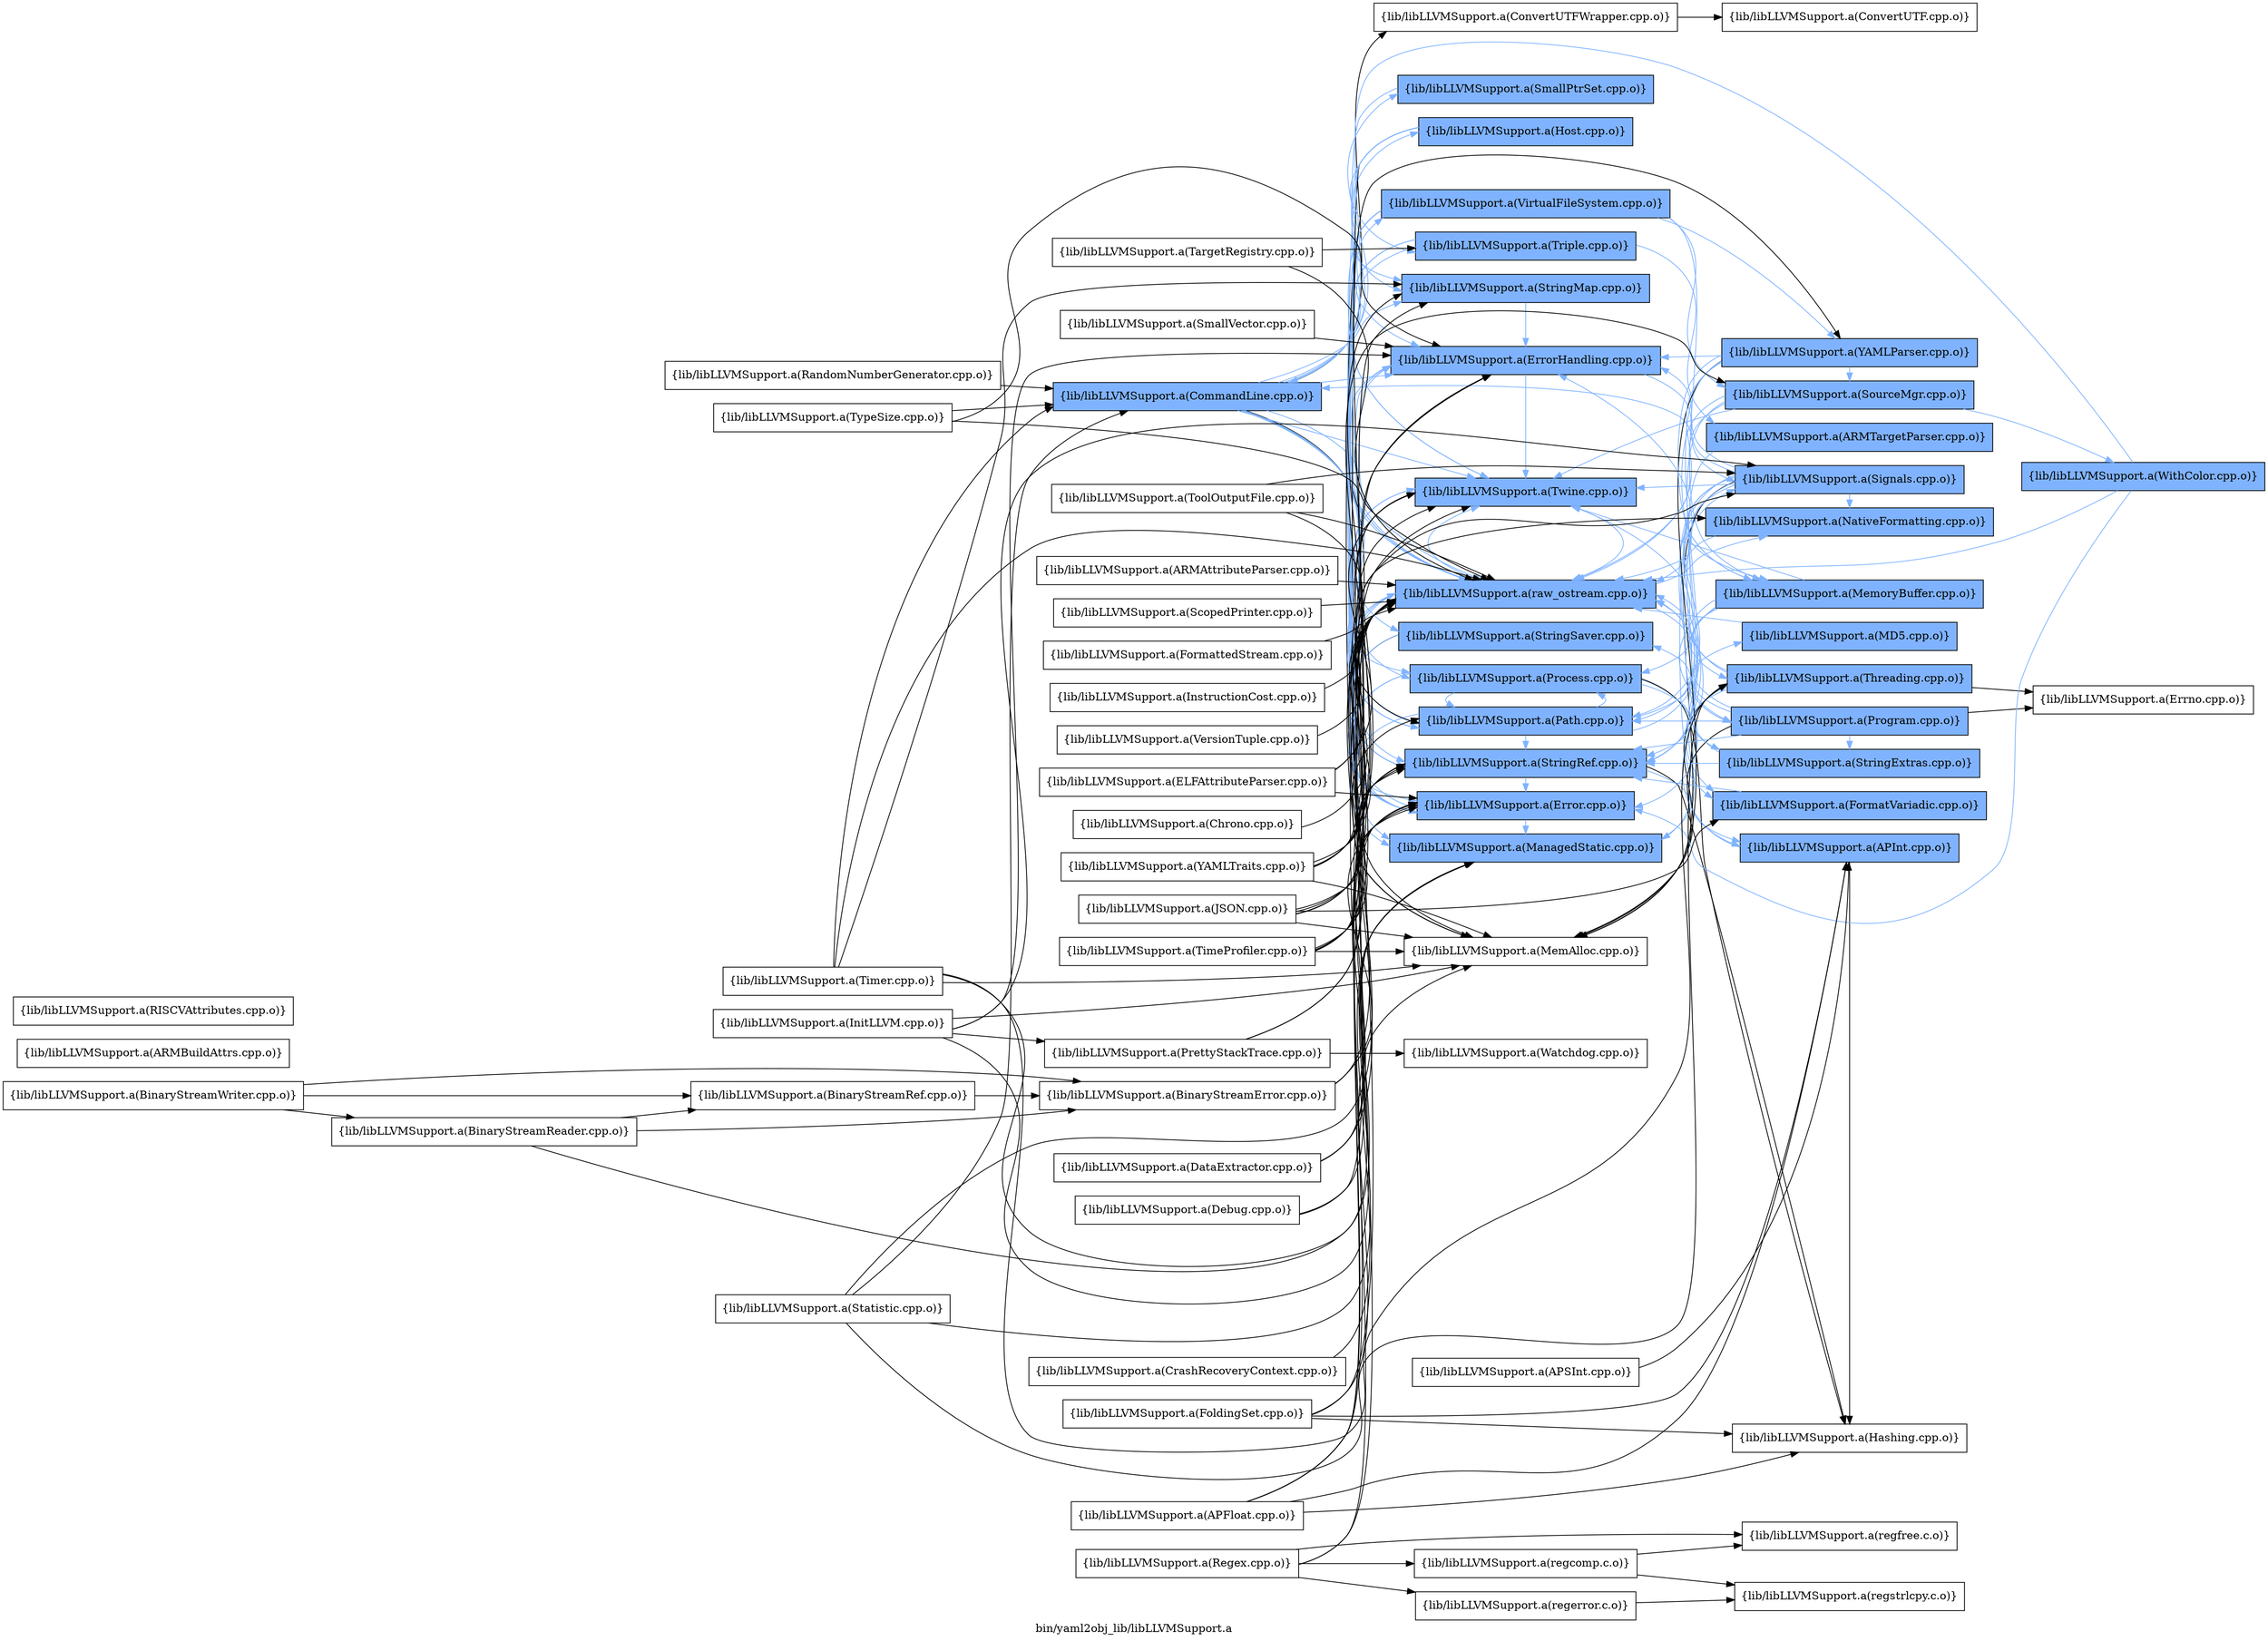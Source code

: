 digraph "bin/yaml2obj_lib/libLLVMSupport.a" {
	label="bin/yaml2obj_lib/libLLVMSupport.a";
	rankdir=LR;
	{ rank=same; Node0x564099f29f48;  }
	{ rank=same; Node0x564099f29bd8; Node0x564099f2b4d8; Node0x564099f2b2a8; Node0x564099f2dd78; Node0x564099f2fbc8; Node0x564099f2e8b8; Node0x564099f31e78; Node0x564099f327d8; Node0x564099f32fa8; Node0x564099f31978; Node0x564099f2de68; Node0x564099f2d5f8; Node0x564099f2e6d8; Node0x564099f2f128; Node0x564099f2d5a8; Node0x564099f2d9b8;  }
	{ rank=same; Node0x564099f2acb8; Node0x564099f2af88; Node0x564099f32c88; Node0x564099f2cfb8; Node0x564099f2d328; Node0x564099f2d1e8; Node0x564099f30348; Node0x564099f2bb18; Node0x564099f2fe98; Node0x564099f2e138; Node0x564099f2ee58; Node0x564099f2aad8; Node0x564099f2dd28; Node0x564099f2ca68;  }
	{ rank=same; Node0x564099f29f48;  }
	{ rank=same; Node0x564099f29bd8; Node0x564099f2b4d8; Node0x564099f2b2a8; Node0x564099f2dd78; Node0x564099f2fbc8; Node0x564099f2e8b8; Node0x564099f31e78; Node0x564099f327d8; Node0x564099f32fa8; Node0x564099f31978; Node0x564099f2de68; Node0x564099f2d5f8; Node0x564099f2e6d8; Node0x564099f2f128; Node0x564099f2d5a8; Node0x564099f2d9b8;  }
	{ rank=same; Node0x564099f2acb8; Node0x564099f2af88; Node0x564099f32c88; Node0x564099f2cfb8; Node0x564099f2d328; Node0x564099f2d1e8; Node0x564099f30348; Node0x564099f2bb18; Node0x564099f2fe98; Node0x564099f2e138; Node0x564099f2ee58; Node0x564099f2aad8; Node0x564099f2dd28; Node0x564099f2ca68;  }

	Node0x564099f29f48 [shape=record,shape=box,group=1,style=filled,fillcolor="0.600000 0.5 1",label="{lib/libLLVMSupport.a(CommandLine.cpp.o)}"];
	Node0x564099f29f48 -> Node0x564099f29bd8;
	Node0x564099f29f48 -> Node0x564099f2b4d8[color="0.600000 0.5 1"];
	Node0x564099f29f48 -> Node0x564099f2b2a8[color="0.600000 0.5 1"];
	Node0x564099f29f48 -> Node0x564099f2dd78[color="0.600000 0.5 1"];
	Node0x564099f29f48 -> Node0x564099f2fbc8;
	Node0x564099f29f48 -> Node0x564099f2e8b8[color="0.600000 0.5 1"];
	Node0x564099f29f48 -> Node0x564099f31e78[color="0.600000 0.5 1"];
	Node0x564099f29f48 -> Node0x564099f327d8[color="0.600000 0.5 1"];
	Node0x564099f29f48 -> Node0x564099f32fa8[color="0.600000 0.5 1"];
	Node0x564099f29f48 -> Node0x564099f31978[color="0.600000 0.5 1"];
	Node0x564099f29f48 -> Node0x564099f2de68[color="0.600000 0.5 1"];
	Node0x564099f29f48 -> Node0x564099f2d5f8[color="0.600000 0.5 1"];
	Node0x564099f29f48 -> Node0x564099f2e6d8[color="0.600000 0.5 1"];
	Node0x564099f29f48 -> Node0x564099f2f128[color="0.600000 0.5 1"];
	Node0x564099f29f48 -> Node0x564099f2d5a8[color="0.600000 0.5 1"];
	Node0x564099f29f48 -> Node0x564099f2d9b8[color="0.600000 0.5 1"];
	Node0x564099f2d058 [shape=record,shape=box,group=0,label="{lib/libLLVMSupport.a(InitLLVM.cpp.o)}"];
	Node0x564099f2d058 -> Node0x564099f2b2a8;
	Node0x564099f2d058 -> Node0x564099f2dd78;
	Node0x564099f2d058 -> Node0x564099f2fbc8;
	Node0x564099f2d058 -> Node0x564099f2e188;
	Node0x564099f2d058 -> Node0x564099f2af88;
	Node0x564099f2dd78 [shape=record,shape=box,group=1,style=filled,fillcolor="0.600000 0.5 1",label="{lib/libLLVMSupport.a(ManagedStatic.cpp.o)}"];
	Node0x564099f2dd78 -> Node0x564099f32c88[color="0.600000 0.5 1"];
	Node0x564099f2fbc8 [shape=record,shape=box,group=0,label="{lib/libLLVMSupport.a(MemAlloc.cpp.o)}"];
	Node0x564099f30348 [shape=record,shape=box,group=1,style=filled,fillcolor="0.600000 0.5 1",label="{lib/libLLVMSupport.a(MemoryBuffer.cpp.o)}"];
	Node0x564099f30348 -> Node0x564099f2b4d8[color="0.600000 0.5 1"];
	Node0x564099f30348 -> Node0x564099f2de68[color="0.600000 0.5 1"];
	Node0x564099f30348 -> Node0x564099f2d5a8[color="0.600000 0.5 1"];
	Node0x564099f30348 -> Node0x564099f2d9b8[color="0.600000 0.5 1"];
	Node0x564099f30348 -> Node0x564099f2aad8[color="0.600000 0.5 1"];
	Node0x564099f32fa8 [shape=record,shape=box,group=1,style=filled,fillcolor="0.600000 0.5 1",label="{lib/libLLVMSupport.a(StringRef.cpp.o)}"];
	Node0x564099f32fa8 -> Node0x564099f2cfb8[color="0.600000 0.5 1"];
	Node0x564099f32fa8 -> Node0x564099f2b4d8[color="0.600000 0.5 1"];
	Node0x564099f32fa8 -> Node0x564099f2d328;
	Node0x564099f316a8 [shape=record,shape=box,group=0,label="{lib/libLLVMSupport.a(ToolOutputFile.cpp.o)}"];
	Node0x564099f316a8 -> Node0x564099f2e6d8;
	Node0x564099f316a8 -> Node0x564099f2d5a8;
	Node0x564099f316a8 -> Node0x564099f2af88;
	Node0x564099f2de68 [shape=record,shape=box,group=1,style=filled,fillcolor="0.600000 0.5 1",label="{lib/libLLVMSupport.a(Twine.cpp.o)}"];
	Node0x564099f2de68 -> Node0x564099f2e6d8[color="0.600000 0.5 1"];
	Node0x564099f2c838 [shape=record,shape=box,group=1,style=filled,fillcolor="0.600000 0.5 1",label="{lib/libLLVMSupport.a(WithColor.cpp.o)}"];
	Node0x564099f2c838 -> Node0x564099f29f48[color="0.600000 0.5 1"];
	Node0x564099f2c838 -> Node0x564099f2b4d8[color="0.600000 0.5 1"];
	Node0x564099f2c838 -> Node0x564099f2e6d8[color="0.600000 0.5 1"];
	Node0x564099f2f948 [shape=record,shape=box,group=0,label="{lib/libLLVMSupport.a(YAMLTraits.cpp.o)}"];
	Node0x564099f2f948 -> Node0x564099f2b2a8;
	Node0x564099f2f948 -> Node0x564099f2fbc8;
	Node0x564099f2f948 -> Node0x564099f31e78;
	Node0x564099f2f948 -> Node0x564099f32fa8;
	Node0x564099f2f948 -> Node0x564099f2de68;
	Node0x564099f2f948 -> Node0x564099f2bb18;
	Node0x564099f2f948 -> Node0x564099f2fe98;
	Node0x564099f2f948 -> Node0x564099f2e6d8;
	Node0x564099f2e6d8 [shape=record,shape=box,group=1,style=filled,fillcolor="0.600000 0.5 1",label="{lib/libLLVMSupport.a(raw_ostream.cpp.o)}"];
	Node0x564099f2e6d8 -> Node0x564099f2b4d8[color="0.600000 0.5 1"];
	Node0x564099f2e6d8 -> Node0x564099f2b2a8[color="0.600000 0.5 1"];
	Node0x564099f2e6d8 -> Node0x564099f2de68[color="0.600000 0.5 1"];
	Node0x564099f2e6d8 -> Node0x564099f2e138[color="0.600000 0.5 1"];
	Node0x564099f2e6d8 -> Node0x564099f2ee58[color="0.600000 0.5 1"];
	Node0x564099f2e6d8 -> Node0x564099f2d5a8[color="0.600000 0.5 1"];
	Node0x564099f2e6d8 -> Node0x564099f2d9b8[color="0.600000 0.5 1"];
	Node0x564099f2e6d8 -> Node0x564099f2aad8[color="0.600000 0.5 1"];
	Node0x564099f2b4d8 [shape=record,shape=box,group=1,style=filled,fillcolor="0.600000 0.5 1",label="{lib/libLLVMSupport.a(Error.cpp.o)}"];
	Node0x564099f2b4d8 -> Node0x564099f2b2a8[color="0.600000 0.5 1"];
	Node0x564099f2b4d8 -> Node0x564099f2dd78[color="0.600000 0.5 1"];
	Node0x564099f2b4d8 -> Node0x564099f2de68[color="0.600000 0.5 1"];
	Node0x564099f2b4d8 -> Node0x564099f2e6d8[color="0.600000 0.5 1"];
	Node0x564099f31e78 [shape=record,shape=box,group=1,style=filled,fillcolor="0.600000 0.5 1",label="{lib/libLLVMSupport.a(StringMap.cpp.o)}"];
	Node0x564099f31e78 -> Node0x564099f2b2a8[color="0.600000 0.5 1"];
	Node0x564099f2bb68 [shape=record,shape=box,group=0,label="{lib/libLLVMSupport.a(BinaryStreamReader.cpp.o)}"];
	Node0x564099f2bb68 -> Node0x564099f2d6e8;
	Node0x564099f2bb68 -> Node0x564099f2bd98;
	Node0x564099f2bb68 -> Node0x564099f2b4d8;
	Node0x564099f297c8 [shape=record,shape=box,group=0,label="{lib/libLLVMSupport.a(BinaryStreamWriter.cpp.o)}"];
	Node0x564099f297c8 -> Node0x564099f2d6e8;
	Node0x564099f297c8 -> Node0x564099f2bb68;
	Node0x564099f297c8 -> Node0x564099f2bd98;
	Node0x564099f2bd98 [shape=record,shape=box,group=0,label="{lib/libLLVMSupport.a(BinaryStreamRef.cpp.o)}"];
	Node0x564099f2bd98 -> Node0x564099f2d6e8;
	Node0x564099f2d6e8 [shape=record,shape=box,group=0,label="{lib/libLLVMSupport.a(BinaryStreamError.cpp.o)}"];
	Node0x564099f2d6e8 -> Node0x564099f2b4d8;
	Node0x564099f2d6e8 -> Node0x564099f2e6d8;
	Node0x564099f2cfb8 [shape=record,shape=box,group=1,style=filled,fillcolor="0.600000 0.5 1",label="{lib/libLLVMSupport.a(APInt.cpp.o)}"];
	Node0x564099f2cfb8 -> Node0x564099f2d328;
	Node0x564099f2cfb8 -> Node0x564099f2e6d8[color="0.600000 0.5 1"];
	Node0x564099f2d468 [shape=record,shape=box,group=0,label="{lib/libLLVMSupport.a(APSInt.cpp.o)}"];
	Node0x564099f2d468 -> Node0x564099f2cfb8;
	Node0x564099f29bd8 [shape=record,shape=box,group=0,label="{lib/libLLVMSupport.a(ConvertUTFWrapper.cpp.o)}"];
	Node0x564099f29bd8 -> Node0x564099f2acb8;
	Node0x564099f2d328 [shape=record,shape=box,group=0,label="{lib/libLLVMSupport.a(Hashing.cpp.o)}"];
	Node0x564099f2b2a8 [shape=record,shape=box,group=1,style=filled,fillcolor="0.600000 0.5 1",label="{lib/libLLVMSupport.a(ErrorHandling.cpp.o)}"];
	Node0x564099f2b2a8 -> Node0x564099f2de68[color="0.600000 0.5 1"];
	Node0x564099f2b2a8 -> Node0x564099f2e6d8[color="0.600000 0.5 1"];
	Node0x564099f2b2a8 -> Node0x564099f2af88[color="0.600000 0.5 1"];
	Node0x564099f2e8b8 [shape=record,shape=box,group=1,style=filled,fillcolor="0.600000 0.5 1",label="{lib/libLLVMSupport.a(SmallPtrSet.cpp.o)}"];
	Node0x564099f2e8b8 -> Node0x564099f2b2a8[color="0.600000 0.5 1"];
	Node0x564099f327d8 [shape=record,shape=box,group=1,style=filled,fillcolor="0.600000 0.5 1",label="{lib/libLLVMSupport.a(StringSaver.cpp.o)}"];
	Node0x564099f327d8 -> Node0x564099f2fbc8;
	Node0x564099f327d8 -> Node0x564099f32fa8[color="0.600000 0.5 1"];
	Node0x564099f31978 [shape=record,shape=box,group=1,style=filled,fillcolor="0.600000 0.5 1",label="{lib/libLLVMSupport.a(Triple.cpp.o)}"];
	Node0x564099f31978 -> Node0x564099f32fa8[color="0.600000 0.5 1"];
	Node0x564099f31978 -> Node0x564099f2d1e8[color="0.600000 0.5 1"];
	Node0x564099f31978 -> Node0x564099f2de68[color="0.600000 0.5 1"];
	Node0x564099f2d5f8 [shape=record,shape=box,group=1,style=filled,fillcolor="0.600000 0.5 1",label="{lib/libLLVMSupport.a(VirtualFileSystem.cpp.o)}"];
	Node0x564099f2d5f8 -> Node0x564099f2b4d8[color="0.600000 0.5 1"];
	Node0x564099f2d5f8 -> Node0x564099f2fbc8;
	Node0x564099f2d5f8 -> Node0x564099f30348[color="0.600000 0.5 1"];
	Node0x564099f2d5f8 -> Node0x564099f31e78[color="0.600000 0.5 1"];
	Node0x564099f2d5f8 -> Node0x564099f32fa8[color="0.600000 0.5 1"];
	Node0x564099f2d5f8 -> Node0x564099f2de68[color="0.600000 0.5 1"];
	Node0x564099f2d5f8 -> Node0x564099f2bb18[color="0.600000 0.5 1"];
	Node0x564099f2d5f8 -> Node0x564099f2fe98[color="0.600000 0.5 1"];
	Node0x564099f2d5f8 -> Node0x564099f2e6d8[color="0.600000 0.5 1"];
	Node0x564099f2d5f8 -> Node0x564099f2d5a8[color="0.600000 0.5 1"];
	Node0x564099f2f128 [shape=record,shape=box,group=1,style=filled,fillcolor="0.600000 0.5 1",label="{lib/libLLVMSupport.a(Host.cpp.o)}"];
	Node0x564099f2f128 -> Node0x564099f2fbc8;
	Node0x564099f2f128 -> Node0x564099f31e78[color="0.600000 0.5 1"];
	Node0x564099f2f128 -> Node0x564099f32fa8[color="0.600000 0.5 1"];
	Node0x564099f2f128 -> Node0x564099f31978[color="0.600000 0.5 1"];
	Node0x564099f2f128 -> Node0x564099f2e6d8[color="0.600000 0.5 1"];
	Node0x564099f2d5a8 [shape=record,shape=box,group=1,style=filled,fillcolor="0.600000 0.5 1",label="{lib/libLLVMSupport.a(Path.cpp.o)}"];
	Node0x564099f2d5a8 -> Node0x564099f2b4d8[color="0.600000 0.5 1"];
	Node0x564099f2d5a8 -> Node0x564099f32fa8[color="0.600000 0.5 1"];
	Node0x564099f2d5a8 -> Node0x564099f2de68[color="0.600000 0.5 1"];
	Node0x564099f2d5a8 -> Node0x564099f2dd28[color="0.600000 0.5 1"];
	Node0x564099f2d5a8 -> Node0x564099f2d9b8[color="0.600000 0.5 1"];
	Node0x564099f2d5a8 -> Node0x564099f2af88[color="0.600000 0.5 1"];
	Node0x564099f2d9b8 [shape=record,shape=box,group=1,style=filled,fillcolor="0.600000 0.5 1",label="{lib/libLLVMSupport.a(Process.cpp.o)}"];
	Node0x564099f2d9b8 -> Node0x564099f2cfb8[color="0.600000 0.5 1"];
	Node0x564099f2d9b8 -> Node0x564099f2b4d8[color="0.600000 0.5 1"];
	Node0x564099f2d9b8 -> Node0x564099f2d328;
	Node0x564099f2d9b8 -> Node0x564099f2dd78[color="0.600000 0.5 1"];
	Node0x564099f2d9b8 -> Node0x564099f2d5a8[color="0.600000 0.5 1"];
	Node0x564099f2d9b8 -> Node0x564099f2ca68[color="0.600000 0.5 1"];
	Node0x564099f2acb8 [shape=record,shape=box,group=0,label="{lib/libLLVMSupport.a(ConvertUTF.cpp.o)}"];
	Node0x564099f2af88 [shape=record,shape=box,group=1,style=filled,fillcolor="0.600000 0.5 1",label="{lib/libLLVMSupport.a(Signals.cpp.o)}"];
	Node0x564099f2af88 -> Node0x564099f29f48[color="0.600000 0.5 1"];
	Node0x564099f2af88 -> Node0x564099f2b2a8[color="0.600000 0.5 1"];
	Node0x564099f2af88 -> Node0x564099f2dd78[color="0.600000 0.5 1"];
	Node0x564099f2af88 -> Node0x564099f2fbc8;
	Node0x564099f2af88 -> Node0x564099f30348[color="0.600000 0.5 1"];
	Node0x564099f2af88 -> Node0x564099f32fa8[color="0.600000 0.5 1"];
	Node0x564099f2af88 -> Node0x564099f2de68[color="0.600000 0.5 1"];
	Node0x564099f2af88 -> Node0x564099f2e6d8[color="0.600000 0.5 1"];
	Node0x564099f2af88 -> Node0x564099f2e138[color="0.600000 0.5 1"];
	Node0x564099f2af88 -> Node0x564099f2ee58[color="0.600000 0.5 1"];
	Node0x564099f2af88 -> Node0x564099f2d5a8[color="0.600000 0.5 1"];
	Node0x564099f2af88 -> Node0x564099f2aad8[color="0.600000 0.5 1"];
	Node0x564099f2af88 -> Node0x564099f32c88[color="0.600000 0.5 1"];
	Node0x564099f2ba28 [shape=record,shape=box,group=0,label="{lib/libLLVMSupport.a(Debug.cpp.o)}"];
	Node0x564099f2ba28 -> Node0x564099f2dd78;
	Node0x564099f2ba28 -> Node0x564099f2e6d8;
	Node0x564099f2cba8 [shape=record,shape=box,group=0,label="{lib/libLLVMSupport.a(FoldingSet.cpp.o)}"];
	Node0x564099f2cba8 -> Node0x564099f2cfb8;
	Node0x564099f2cba8 -> Node0x564099f2b2a8;
	Node0x564099f2cba8 -> Node0x564099f2d328;
	Node0x564099f2cba8 -> Node0x564099f2fbc8;
	Node0x564099f2e188 [shape=record,shape=box,group=0,label="{lib/libLLVMSupport.a(PrettyStackTrace.cpp.o)}"];
	Node0x564099f2e188 -> Node0x564099f2e6d8;
	Node0x564099f2e188 -> Node0x564099f2af88;
	Node0x564099f2e188 -> Node0x564099f32508;
	Node0x564099f32c88 [shape=record,shape=box,group=1,style=filled,fillcolor="0.600000 0.5 1",label="{lib/libLLVMSupport.a(Threading.cpp.o)}"];
	Node0x564099f32c88 -> Node0x564099f2b2a8[color="0.600000 0.5 1"];
	Node0x564099f32c88 -> Node0x564099f2fbc8;
	Node0x564099f32c88 -> Node0x564099f32fa8[color="0.600000 0.5 1"];
	Node0x564099f32c88 -> Node0x564099f2de68[color="0.600000 0.5 1"];
	Node0x564099f32c88 -> Node0x564099f2a808;
	Node0x564099f2aad8 [shape=record,shape=box,group=1,style=filled,fillcolor="0.600000 0.5 1",label="{lib/libLLVMSupport.a(Program.cpp.o)}"];
	Node0x564099f2aad8 -> Node0x564099f2fbc8;
	Node0x564099f2aad8 -> Node0x564099f327d8[color="0.600000 0.5 1"];
	Node0x564099f2aad8 -> Node0x564099f32fa8[color="0.600000 0.5 1"];
	Node0x564099f2aad8 -> Node0x564099f2e6d8[color="0.600000 0.5 1"];
	Node0x564099f2aad8 -> Node0x564099f2d5a8[color="0.600000 0.5 1"];
	Node0x564099f2aad8 -> Node0x564099f2ca68[color="0.600000 0.5 1"];
	Node0x564099f2aad8 -> Node0x564099f2a808;
	Node0x564099f32508 [shape=record,shape=box,group=0,label="{lib/libLLVMSupport.a(Watchdog.cpp.o)}"];
	Node0x564099f2f0d8 [shape=record,shape=box,group=0,label="{lib/libLLVMSupport.a(SmallVector.cpp.o)}"];
	Node0x564099f2f0d8 -> Node0x564099f2b2a8;
	Node0x564099f30f28 [shape=record,shape=box,group=0,label="{lib/libLLVMSupport.a(APFloat.cpp.o)}"];
	Node0x564099f30f28 -> Node0x564099f2cfb8;
	Node0x564099f30f28 -> Node0x564099f2b4d8;
	Node0x564099f30f28 -> Node0x564099f2d328;
	Node0x564099f30f28 -> Node0x564099f32fa8;
	Node0x564099f30f28 -> Node0x564099f2e6d8;
	Node0x564099f2d1e8 [shape=record,shape=box,group=1,style=filled,fillcolor="0.600000 0.5 1",label="{lib/libLLVMSupport.a(ARMTargetParser.cpp.o)}"];
	Node0x564099f2d1e8 -> Node0x564099f32fa8[color="0.600000 0.5 1"];
	Node0x564099f2bb18 [shape=record,shape=box,group=1,style=filled,fillcolor="0.600000 0.5 1",label="{lib/libLLVMSupport.a(SourceMgr.cpp.o)}"];
	Node0x564099f2bb18 -> Node0x564099f30348[color="0.600000 0.5 1"];
	Node0x564099f2bb18 -> Node0x564099f32fa8[color="0.600000 0.5 1"];
	Node0x564099f2bb18 -> Node0x564099f2de68[color="0.600000 0.5 1"];
	Node0x564099f2bb18 -> Node0x564099f2c838[color="0.600000 0.5 1"];
	Node0x564099f2bb18 -> Node0x564099f2e6d8[color="0.600000 0.5 1"];
	Node0x564099f2fe98 [shape=record,shape=box,group=1,style=filled,fillcolor="0.600000 0.5 1",label="{lib/libLLVMSupport.a(YAMLParser.cpp.o)}"];
	Node0x564099f2fe98 -> Node0x564099f2b2a8[color="0.600000 0.5 1"];
	Node0x564099f2fe98 -> Node0x564099f2fbc8;
	Node0x564099f2fe98 -> Node0x564099f30348[color="0.600000 0.5 1"];
	Node0x564099f2fe98 -> Node0x564099f32fa8[color="0.600000 0.5 1"];
	Node0x564099f2fe98 -> Node0x564099f2bb18[color="0.600000 0.5 1"];
	Node0x564099f2fe98 -> Node0x564099f2e6d8[color="0.600000 0.5 1"];
	Node0x564099f2f3a8 [shape=record,shape=box,group=0,label="{lib/libLLVMSupport.a(VersionTuple.cpp.o)}"];
	Node0x564099f2f3a8 -> Node0x564099f2e6d8;
	Node0x564099f2e138 [shape=record,shape=box,group=1,style=filled,fillcolor="0.600000 0.5 1",label="{lib/libLLVMSupport.a(NativeFormatting.cpp.o)}"];
	Node0x564099f2e138 -> Node0x564099f2e6d8[color="0.600000 0.5 1"];
	Node0x564099f2ee58 [shape=record,shape=box,group=1,style=filled,fillcolor="0.600000 0.5 1",label="{lib/libLLVMSupport.a(FormatVariadic.cpp.o)}"];
	Node0x564099f2ee58 -> Node0x564099f32fa8[color="0.600000 0.5 1"];
	Node0x564099f2dd28 [shape=record,shape=box,group=1,style=filled,fillcolor="0.600000 0.5 1",label="{lib/libLLVMSupport.a(MD5.cpp.o)}"];
	Node0x564099f2dd28 -> Node0x564099f2e6d8[color="0.600000 0.5 1"];
	Node0x564099f2ca68 [shape=record,shape=box,group=1,style=filled,fillcolor="0.600000 0.5 1",label="{lib/libLLVMSupport.a(StringExtras.cpp.o)}"];
	Node0x564099f2ca68 -> Node0x564099f32fa8[color="0.600000 0.5 1"];
	Node0x564099f2ca68 -> Node0x564099f2e6d8[color="0.600000 0.5 1"];
	Node0x564099f2b9d8 [shape=record,shape=box,group=0,label="{lib/libLLVMSupport.a(CrashRecoveryContext.cpp.o)}"];
	Node0x564099f2b9d8 -> Node0x564099f2dd78;
	Node0x564099f2a808 [shape=record,shape=box,group=0,label="{lib/libLLVMSupport.a(Errno.cpp.o)}"];
	Node0x564099f2c428 [shape=record,shape=box,group=0,label="{lib/libLLVMSupport.a(DataExtractor.cpp.o)}"];
	Node0x564099f2c428 -> Node0x564099f2b4d8;
	Node0x564099f2c428 -> Node0x564099f32fa8;
	Node0x564099f2c428 -> Node0x564099f2e6d8;
	Node0x564099f2ac18 [shape=record,shape=box,group=0,label="{lib/libLLVMSupport.a(TypeSize.cpp.o)}"];
	Node0x564099f2ac18 -> Node0x564099f29f48;
	Node0x564099f2ac18 -> Node0x564099f2b2a8;
	Node0x564099f2ac18 -> Node0x564099f2e6d8;
	Node0x564099f29d68 [shape=record,shape=box,group=0,label="{lib/libLLVMSupport.a(TargetRegistry.cpp.o)}"];
	Node0x564099f29d68 -> Node0x564099f31978;
	Node0x564099f29d68 -> Node0x564099f2e6d8;
	Node0x564099f2cbf8 [shape=record,shape=box,group=0,label="{lib/libLLVMSupport.a(ARMBuildAttrs.cpp.o)}"];
	Node0x564099f2d7d8 [shape=record,shape=box,group=0,label="{lib/libLLVMSupport.a(RISCVAttributes.cpp.o)}"];
	Node0x564099f2ca18 [shape=record,shape=box,group=0,label="{lib/libLLVMSupport.a(ARMAttributeParser.cpp.o)}"];
	Node0x564099f2ca18 -> Node0x564099f2e6d8;
	Node0x564099f2be38 [shape=record,shape=box,group=0,label="{lib/libLLVMSupport.a(ELFAttributeParser.cpp.o)}"];
	Node0x564099f2be38 -> Node0x564099f2b4d8;
	Node0x564099f2be38 -> Node0x564099f2de68;
	Node0x564099f2be38 -> Node0x564099f2e6d8;
	Node0x564099f2c068 [shape=record,shape=box,group=0,label="{lib/libLLVMSupport.a(ScopedPrinter.cpp.o)}"];
	Node0x564099f2c068 -> Node0x564099f2e6d8;
	Node0x564099f2e778 [shape=record,shape=box,group=0,label="{lib/libLLVMSupport.a(FormattedStream.cpp.o)}"];
	Node0x564099f2e778 -> Node0x564099f2e6d8;
	Node0x564099f30488 [shape=record,shape=box,group=0,label="{lib/libLLVMSupport.a(Regex.cpp.o)}"];
	Node0x564099f30488 -> Node0x564099f32fa8;
	Node0x564099f30488 -> Node0x564099f2de68;
	Node0x564099f30488 -> Node0x564099f2fd08;
	Node0x564099f30488 -> Node0x564099f2d968;
	Node0x564099f30488 -> Node0x564099f29688;
	Node0x564099f2fd08 [shape=record,shape=box,group=0,label="{lib/libLLVMSupport.a(regcomp.c.o)}"];
	Node0x564099f2fd08 -> Node0x564099f31248;
	Node0x564099f2fd08 -> Node0x564099f2d968;
	Node0x564099f2d968 [shape=record,shape=box,group=0,label="{lib/libLLVMSupport.a(regfree.c.o)}"];
	Node0x564099f29688 [shape=record,shape=box,group=0,label="{lib/libLLVMSupport.a(regerror.c.o)}"];
	Node0x564099f29688 -> Node0x564099f31248;
	Node0x564099f31248 [shape=record,shape=box,group=0,label="{lib/libLLVMSupport.a(regstrlcpy.c.o)}"];
	Node0x564099f2fc18 [shape=record,shape=box,group=0,label="{lib/libLLVMSupport.a(InstructionCost.cpp.o)}"];
	Node0x564099f2fc18 -> Node0x564099f2e6d8;
	Node0x564099f2a4e8 [shape=record,shape=box,group=0,label="{lib/libLLVMSupport.a(RandomNumberGenerator.cpp.o)}"];
	Node0x564099f2a4e8 -> Node0x564099f29f48;
	Node0x564099f295e8 [shape=record,shape=box,group=0,label="{lib/libLLVMSupport.a(Statistic.cpp.o)}"];
	Node0x564099f295e8 -> Node0x564099f29f48;
	Node0x564099f295e8 -> Node0x564099f2dd78;
	Node0x564099f295e8 -> Node0x564099f2e6d8;
	Node0x564099f295e8 -> Node0x564099f32c88;
	Node0x564099f29318 [shape=record,shape=box,group=0,label="{lib/libLLVMSupport.a(Timer.cpp.o)}"];
	Node0x564099f29318 -> Node0x564099f29f48;
	Node0x564099f29318 -> Node0x564099f2dd78;
	Node0x564099f29318 -> Node0x564099f2fbc8;
	Node0x564099f29318 -> Node0x564099f31e78;
	Node0x564099f29318 -> Node0x564099f2e6d8;
	Node0x564099f29318 -> Node0x564099f32c88;
	Node0x564099f2a858 [shape=record,shape=box,group=0,label="{lib/libLLVMSupport.a(TimeProfiler.cpp.o)}"];
	Node0x564099f2a858 -> Node0x564099f2b4d8;
	Node0x564099f2a858 -> Node0x564099f2fbc8;
	Node0x564099f2a858 -> Node0x564099f31e78;
	Node0x564099f2a858 -> Node0x564099f2de68;
	Node0x564099f2a858 -> Node0x564099f2e6d8;
	Node0x564099f2a858 -> Node0x564099f2d5a8;
	Node0x564099f29b38 [shape=record,shape=box,group=0,label="{lib/libLLVMSupport.a(JSON.cpp.o)}"];
	Node0x564099f29b38 -> Node0x564099f2b4d8;
	Node0x564099f29b38 -> Node0x564099f2fbc8;
	Node0x564099f29b38 -> Node0x564099f32fa8;
	Node0x564099f29b38 -> Node0x564099f2de68;
	Node0x564099f29b38 -> Node0x564099f2e6d8;
	Node0x564099f29b38 -> Node0x564099f2e138;
	Node0x564099f29b38 -> Node0x564099f2ee58;
	Node0x564099f29818 [shape=record,shape=box,group=0,label="{lib/libLLVMSupport.a(Chrono.cpp.o)}"];
	Node0x564099f29818 -> Node0x564099f2e6d8;
}
